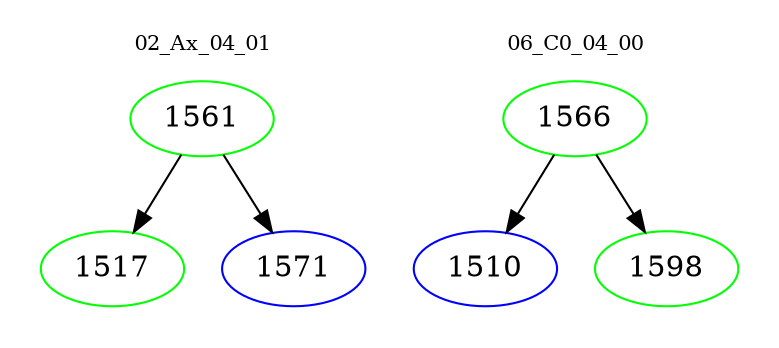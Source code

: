 digraph{
subgraph cluster_0 {
color = white
label = "02_Ax_04_01";
fontsize=10;
T0_1561 [label="1561", color="green"]
T0_1561 -> T0_1517 [color="black"]
T0_1517 [label="1517", color="green"]
T0_1561 -> T0_1571 [color="black"]
T0_1571 [label="1571", color="blue"]
}
subgraph cluster_1 {
color = white
label = "06_C0_04_00";
fontsize=10;
T1_1566 [label="1566", color="green"]
T1_1566 -> T1_1510 [color="black"]
T1_1510 [label="1510", color="blue"]
T1_1566 -> T1_1598 [color="black"]
T1_1598 [label="1598", color="green"]
}
}
